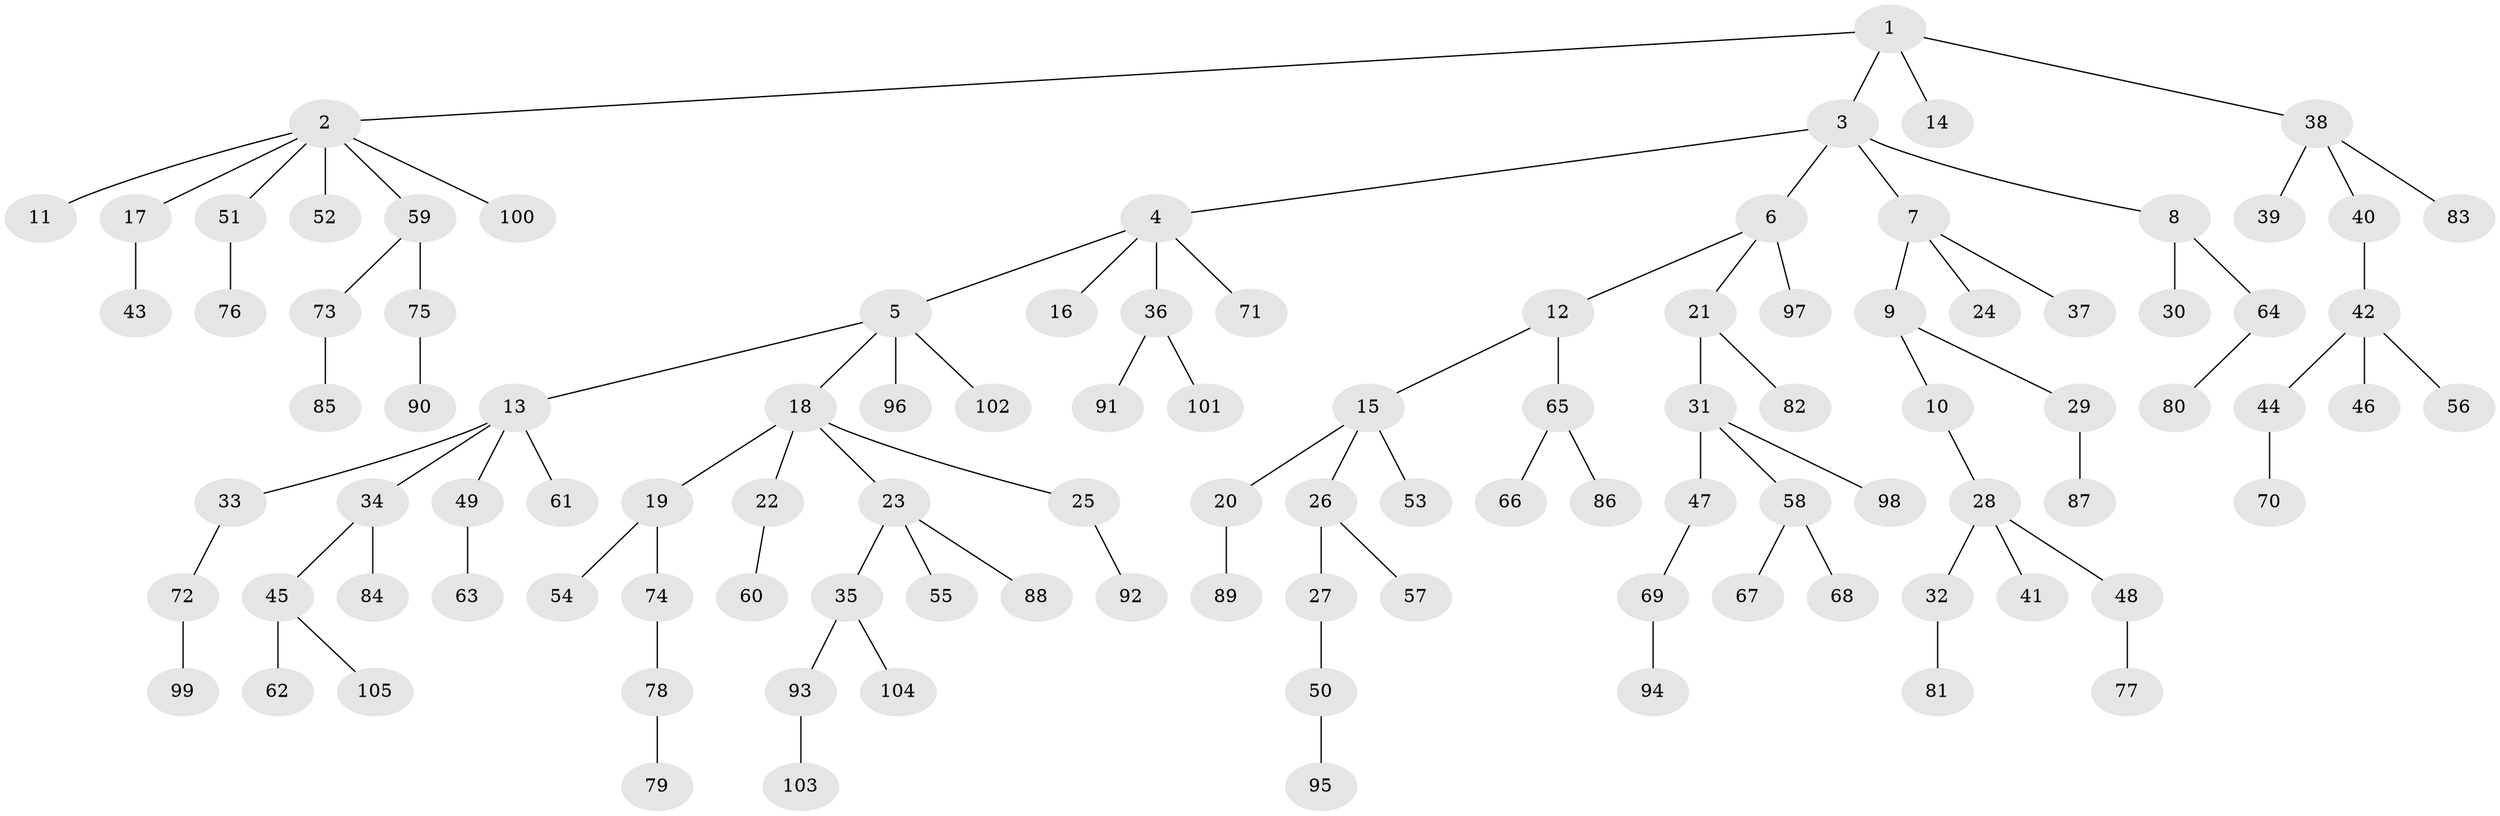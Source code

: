 // coarse degree distribution, {3: 0.11940298507462686, 8: 0.029850746268656716, 6: 0.014925373134328358, 4: 0.04477611940298507, 1: 0.5671641791044776, 5: 0.029850746268656716, 2: 0.19402985074626866}
// Generated by graph-tools (version 1.1) at 2025/52/02/27/25 19:52:10]
// undirected, 105 vertices, 104 edges
graph export_dot {
graph [start="1"]
  node [color=gray90,style=filled];
  1;
  2;
  3;
  4;
  5;
  6;
  7;
  8;
  9;
  10;
  11;
  12;
  13;
  14;
  15;
  16;
  17;
  18;
  19;
  20;
  21;
  22;
  23;
  24;
  25;
  26;
  27;
  28;
  29;
  30;
  31;
  32;
  33;
  34;
  35;
  36;
  37;
  38;
  39;
  40;
  41;
  42;
  43;
  44;
  45;
  46;
  47;
  48;
  49;
  50;
  51;
  52;
  53;
  54;
  55;
  56;
  57;
  58;
  59;
  60;
  61;
  62;
  63;
  64;
  65;
  66;
  67;
  68;
  69;
  70;
  71;
  72;
  73;
  74;
  75;
  76;
  77;
  78;
  79;
  80;
  81;
  82;
  83;
  84;
  85;
  86;
  87;
  88;
  89;
  90;
  91;
  92;
  93;
  94;
  95;
  96;
  97;
  98;
  99;
  100;
  101;
  102;
  103;
  104;
  105;
  1 -- 2;
  1 -- 3;
  1 -- 14;
  1 -- 38;
  2 -- 11;
  2 -- 17;
  2 -- 51;
  2 -- 52;
  2 -- 59;
  2 -- 100;
  3 -- 4;
  3 -- 6;
  3 -- 7;
  3 -- 8;
  4 -- 5;
  4 -- 16;
  4 -- 36;
  4 -- 71;
  5 -- 13;
  5 -- 18;
  5 -- 96;
  5 -- 102;
  6 -- 12;
  6 -- 21;
  6 -- 97;
  7 -- 9;
  7 -- 24;
  7 -- 37;
  8 -- 30;
  8 -- 64;
  9 -- 10;
  9 -- 29;
  10 -- 28;
  12 -- 15;
  12 -- 65;
  13 -- 33;
  13 -- 34;
  13 -- 49;
  13 -- 61;
  15 -- 20;
  15 -- 26;
  15 -- 53;
  17 -- 43;
  18 -- 19;
  18 -- 22;
  18 -- 23;
  18 -- 25;
  19 -- 54;
  19 -- 74;
  20 -- 89;
  21 -- 31;
  21 -- 82;
  22 -- 60;
  23 -- 35;
  23 -- 55;
  23 -- 88;
  25 -- 92;
  26 -- 27;
  26 -- 57;
  27 -- 50;
  28 -- 32;
  28 -- 41;
  28 -- 48;
  29 -- 87;
  31 -- 47;
  31 -- 58;
  31 -- 98;
  32 -- 81;
  33 -- 72;
  34 -- 45;
  34 -- 84;
  35 -- 93;
  35 -- 104;
  36 -- 91;
  36 -- 101;
  38 -- 39;
  38 -- 40;
  38 -- 83;
  40 -- 42;
  42 -- 44;
  42 -- 46;
  42 -- 56;
  44 -- 70;
  45 -- 62;
  45 -- 105;
  47 -- 69;
  48 -- 77;
  49 -- 63;
  50 -- 95;
  51 -- 76;
  58 -- 67;
  58 -- 68;
  59 -- 73;
  59 -- 75;
  64 -- 80;
  65 -- 66;
  65 -- 86;
  69 -- 94;
  72 -- 99;
  73 -- 85;
  74 -- 78;
  75 -- 90;
  78 -- 79;
  93 -- 103;
}
